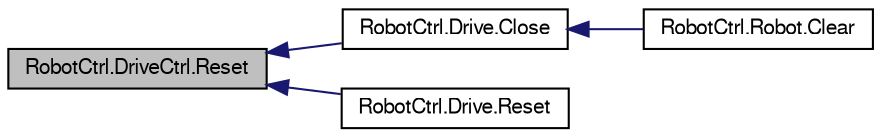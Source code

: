 digraph G
{
  edge [fontname="FreeSans",fontsize="10",labelfontname="FreeSans",labelfontsize="10"];
  node [fontname="FreeSans",fontsize="10",shape=record];
  rankdir=LR;
  Node1 [label="RobotCtrl.DriveCtrl.Reset",height=0.2,width=0.4,color="black", fillcolor="grey75", style="filled" fontcolor="black"];
  Node1 -> Node2 [dir=back,color="midnightblue",fontsize="10",style="solid"];
  Node2 [label="RobotCtrl.Drive.Close",height=0.2,width=0.4,color="black", fillcolor="white", style="filled",URL="$class_robot_ctrl_1_1_drive.html#af902934c2a3f12ef34bc55bb1827cc13"];
  Node2 -> Node3 [dir=back,color="midnightblue",fontsize="10",style="solid"];
  Node3 [label="RobotCtrl.Robot.Clear",height=0.2,width=0.4,color="black", fillcolor="white", style="filled",URL="$class_robot_ctrl_1_1_robot.html#afb01a74bfcb74eab60f041a368f93737"];
  Node1 -> Node4 [dir=back,color="midnightblue",fontsize="10",style="solid"];
  Node4 [label="RobotCtrl.Drive.Reset",height=0.2,width=0.4,color="black", fillcolor="white", style="filled",URL="$class_robot_ctrl_1_1_drive.html#ad79a30093b989b2b701e07d1caf7fecc"];
}
